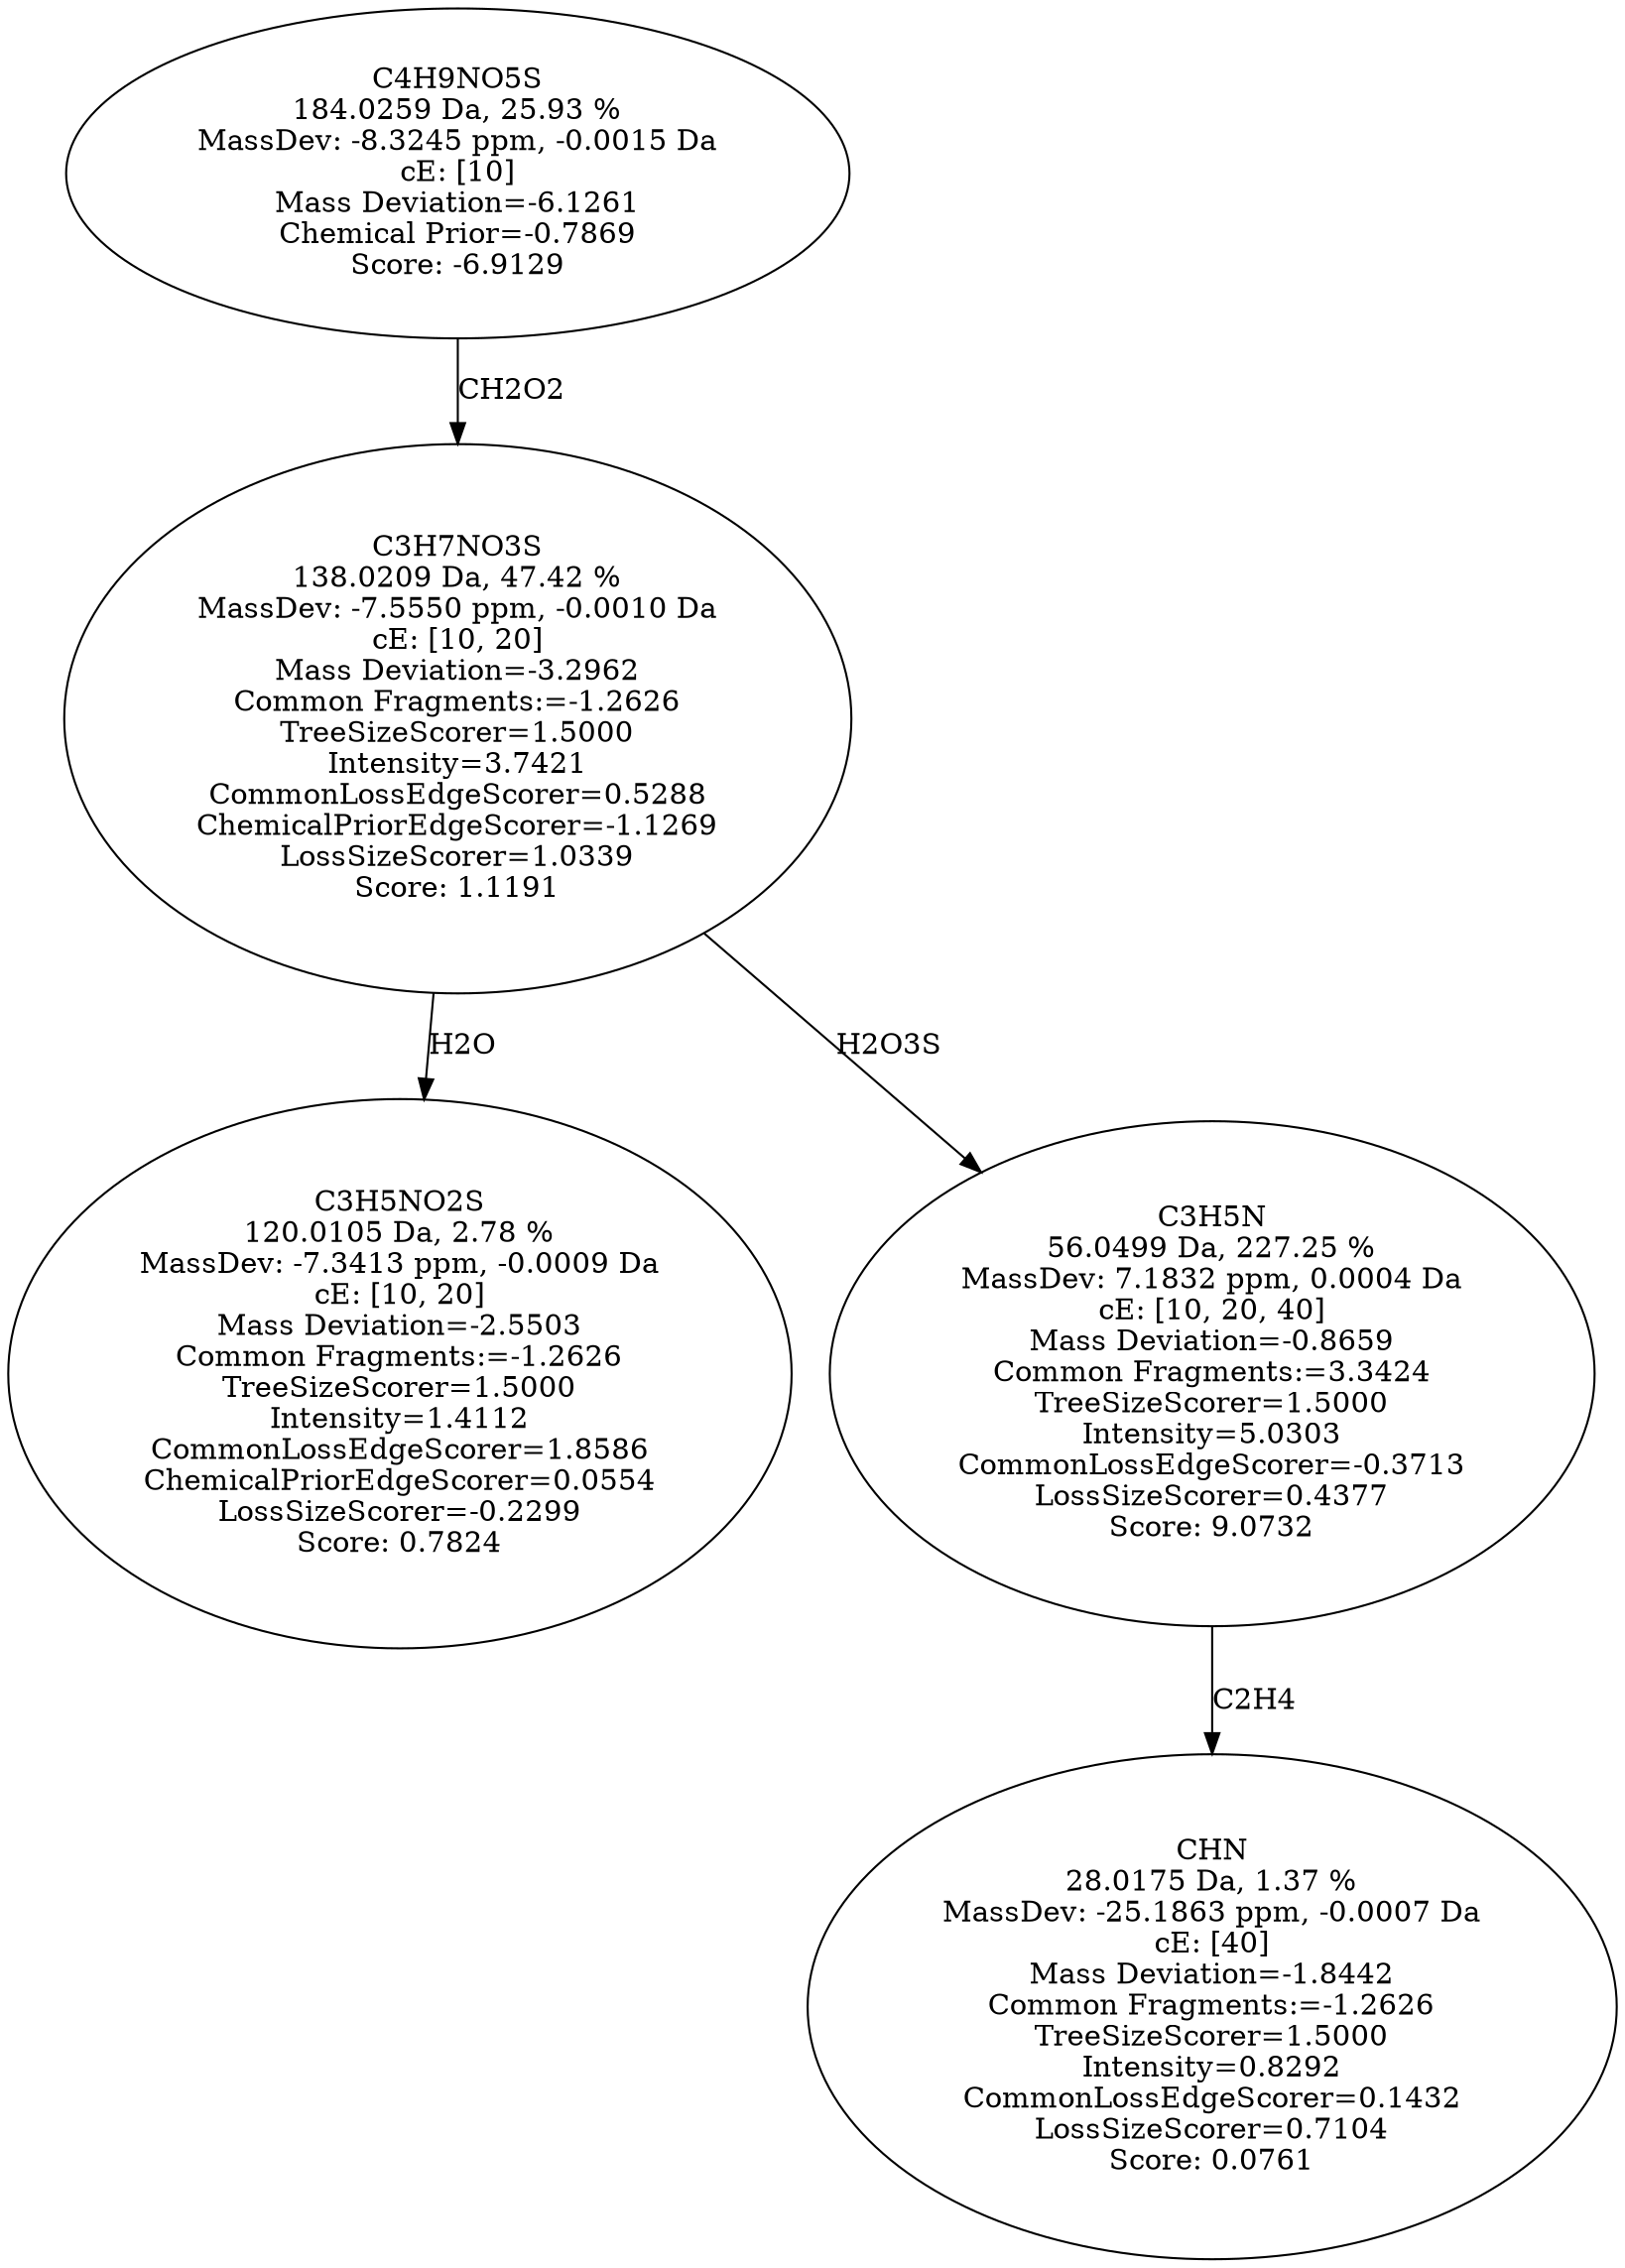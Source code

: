 strict digraph {
v1 [label="C3H5NO2S\n120.0105 Da, 2.78 %\nMassDev: -7.3413 ppm, -0.0009 Da\ncE: [10, 20]\nMass Deviation=-2.5503\nCommon Fragments:=-1.2626\nTreeSizeScorer=1.5000\nIntensity=1.4112\nCommonLossEdgeScorer=1.8586\nChemicalPriorEdgeScorer=0.0554\nLossSizeScorer=-0.2299\nScore: 0.7824"];
v2 [label="CHN\n28.0175 Da, 1.37 %\nMassDev: -25.1863 ppm, -0.0007 Da\ncE: [40]\nMass Deviation=-1.8442\nCommon Fragments:=-1.2626\nTreeSizeScorer=1.5000\nIntensity=0.8292\nCommonLossEdgeScorer=0.1432\nLossSizeScorer=0.7104\nScore: 0.0761"];
v3 [label="C3H5N\n56.0499 Da, 227.25 %\nMassDev: 7.1832 ppm, 0.0004 Da\ncE: [10, 20, 40]\nMass Deviation=-0.8659\nCommon Fragments:=3.3424\nTreeSizeScorer=1.5000\nIntensity=5.0303\nCommonLossEdgeScorer=-0.3713\nLossSizeScorer=0.4377\nScore: 9.0732"];
v4 [label="C3H7NO3S\n138.0209 Da, 47.42 %\nMassDev: -7.5550 ppm, -0.0010 Da\ncE: [10, 20]\nMass Deviation=-3.2962\nCommon Fragments:=-1.2626\nTreeSizeScorer=1.5000\nIntensity=3.7421\nCommonLossEdgeScorer=0.5288\nChemicalPriorEdgeScorer=-1.1269\nLossSizeScorer=1.0339\nScore: 1.1191"];
v5 [label="C4H9NO5S\n184.0259 Da, 25.93 %\nMassDev: -8.3245 ppm, -0.0015 Da\ncE: [10]\nMass Deviation=-6.1261\nChemical Prior=-0.7869\nScore: -6.9129"];
v4 -> v1 [label="H2O"];
v3 -> v2 [label="C2H4"];
v4 -> v3 [label="H2O3S"];
v5 -> v4 [label="CH2O2"];
}